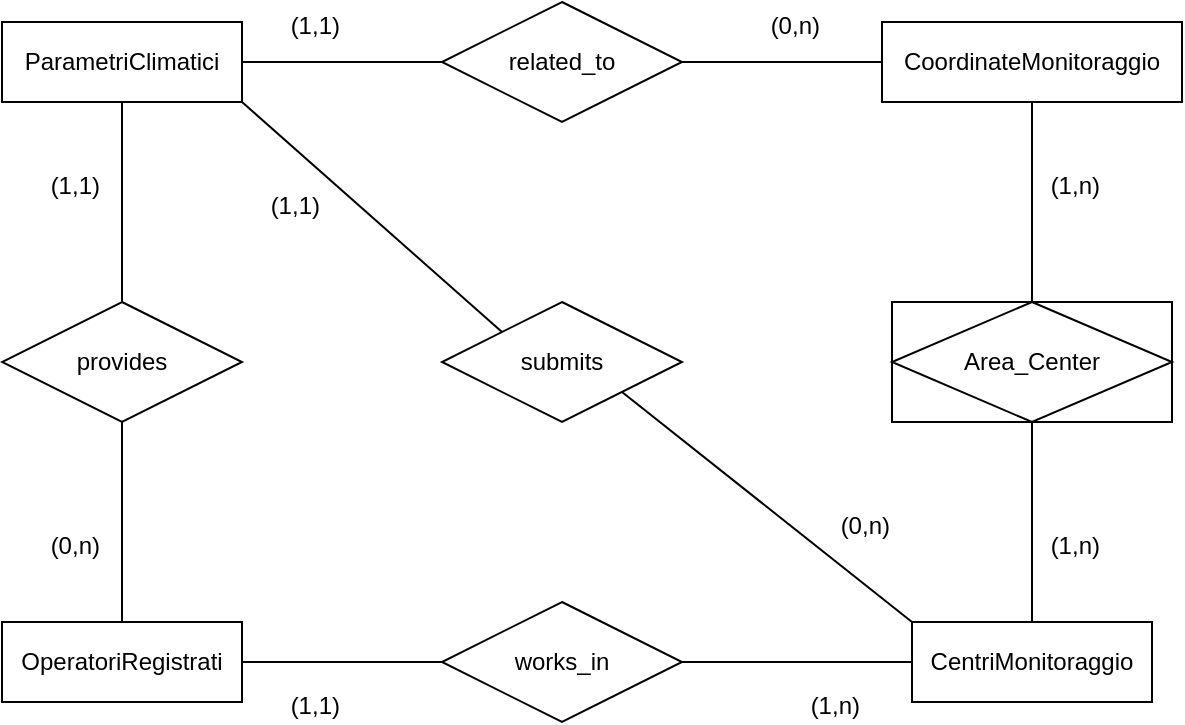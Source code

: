 <mxfile version="21.1.2" type="device">
  <diagram id="R2lEEEUBdFMjLlhIrx00" name="Page-1">
    <mxGraphModel dx="652" dy="655" grid="1" gridSize="10" guides="1" tooltips="1" connect="1" arrows="1" fold="1" page="1" pageScale="1" pageWidth="850" pageHeight="1100" math="0" shadow="0" extFonts="Permanent Marker^https://fonts.googleapis.com/css?family=Permanent+Marker">
      <root>
        <mxCell id="0" />
        <mxCell id="1" parent="0" />
        <mxCell id="W1rVO1uqkfAd63s_OXta-2" value="OperatoriRegistrati" style="whiteSpace=wrap;html=1;align=center;" vertex="1" parent="1">
          <mxGeometry x="120" y="620" width="120" height="40" as="geometry" />
        </mxCell>
        <mxCell id="W1rVO1uqkfAd63s_OXta-3" value="CoordinateMonitoraggio" style="whiteSpace=wrap;html=1;align=center;" vertex="1" parent="1">
          <mxGeometry x="560" y="320" width="150" height="40" as="geometry" />
        </mxCell>
        <mxCell id="W1rVO1uqkfAd63s_OXta-4" value="ParametriClimatici" style="whiteSpace=wrap;html=1;align=center;" vertex="1" parent="1">
          <mxGeometry x="120" y="320" width="120" height="40" as="geometry" />
        </mxCell>
        <mxCell id="W1rVO1uqkfAd63s_OXta-5" value="CentriMonitoraggio" style="whiteSpace=wrap;html=1;align=center;" vertex="1" parent="1">
          <mxGeometry x="575" y="620" width="120" height="40" as="geometry" />
        </mxCell>
        <mxCell id="W1rVO1uqkfAd63s_OXta-6" value="Area_Center" style="shape=associativeEntity;whiteSpace=wrap;html=1;align=center;" vertex="1" parent="1">
          <mxGeometry x="565" y="460" width="140" height="60" as="geometry" />
        </mxCell>
        <mxCell id="W1rVO1uqkfAd63s_OXta-7" value="related_to" style="shape=rhombus;perimeter=rhombusPerimeter;whiteSpace=wrap;html=1;align=center;" vertex="1" parent="1">
          <mxGeometry x="340" y="310" width="120" height="60" as="geometry" />
        </mxCell>
        <mxCell id="W1rVO1uqkfAd63s_OXta-8" value="works_in" style="shape=rhombus;perimeter=rhombusPerimeter;whiteSpace=wrap;html=1;align=center;" vertex="1" parent="1">
          <mxGeometry x="340" y="610" width="120" height="60" as="geometry" />
        </mxCell>
        <mxCell id="W1rVO1uqkfAd63s_OXta-9" value="provides" style="shape=rhombus;perimeter=rhombusPerimeter;whiteSpace=wrap;html=1;align=center;" vertex="1" parent="1">
          <mxGeometry x="120" y="460" width="120" height="60" as="geometry" />
        </mxCell>
        <mxCell id="W1rVO1uqkfAd63s_OXta-11" value="" style="endArrow=none;html=1;rounded=0;exitX=0.5;exitY=0;exitDx=0;exitDy=0;entryX=0.5;entryY=1;entryDx=0;entryDy=0;" edge="1" parent="1" source="W1rVO1uqkfAd63s_OXta-2" target="W1rVO1uqkfAd63s_OXta-9">
          <mxGeometry relative="1" as="geometry">
            <mxPoint x="300" y="490" as="sourcePoint" />
            <mxPoint x="460" y="490" as="targetPoint" />
          </mxGeometry>
        </mxCell>
        <mxCell id="W1rVO1uqkfAd63s_OXta-12" value="(1,1)" style="resizable=0;html=1;whiteSpace=wrap;align=right;verticalAlign=bottom;" connectable="0" vertex="1" parent="W1rVO1uqkfAd63s_OXta-11">
          <mxGeometry x="1" relative="1" as="geometry">
            <mxPoint x="-10" y="-110" as="offset" />
          </mxGeometry>
        </mxCell>
        <mxCell id="W1rVO1uqkfAd63s_OXta-13" value="" style="endArrow=none;html=1;rounded=0;exitX=0.5;exitY=0;exitDx=0;exitDy=0;entryX=0.5;entryY=1;entryDx=0;entryDy=0;" edge="1" parent="1" source="W1rVO1uqkfAd63s_OXta-9" target="W1rVO1uqkfAd63s_OXta-4">
          <mxGeometry relative="1" as="geometry">
            <mxPoint x="239.5" y="500" as="sourcePoint" />
            <mxPoint x="270" y="450" as="targetPoint" />
          </mxGeometry>
        </mxCell>
        <mxCell id="W1rVO1uqkfAd63s_OXta-14" value="(0,n)" style="resizable=0;html=1;whiteSpace=wrap;align=right;verticalAlign=bottom;" connectable="0" vertex="1" parent="W1rVO1uqkfAd63s_OXta-13">
          <mxGeometry x="1" relative="1" as="geometry">
            <mxPoint x="-10" y="230" as="offset" />
          </mxGeometry>
        </mxCell>
        <mxCell id="W1rVO1uqkfAd63s_OXta-16" value="" style="endArrow=none;html=1;rounded=0;exitX=0;exitY=0.5;exitDx=0;exitDy=0;entryX=1;entryY=0.5;entryDx=0;entryDy=0;" edge="1" parent="1" source="W1rVO1uqkfAd63s_OXta-7" target="W1rVO1uqkfAd63s_OXta-4">
          <mxGeometry relative="1" as="geometry">
            <mxPoint x="400" y="379" as="sourcePoint" />
            <mxPoint x="350" y="379" as="targetPoint" />
          </mxGeometry>
        </mxCell>
        <mxCell id="W1rVO1uqkfAd63s_OXta-17" value="(0,n)" style="resizable=0;html=1;whiteSpace=wrap;align=right;verticalAlign=bottom;" connectable="0" vertex="1" parent="W1rVO1uqkfAd63s_OXta-16">
          <mxGeometry x="1" relative="1" as="geometry">
            <mxPoint x="290" y="-10" as="offset" />
          </mxGeometry>
        </mxCell>
        <mxCell id="W1rVO1uqkfAd63s_OXta-18" value="" style="endArrow=none;html=1;rounded=0;exitX=0;exitY=0.5;exitDx=0;exitDy=0;entryX=1;entryY=0.5;entryDx=0;entryDy=0;" edge="1" parent="1" source="W1rVO1uqkfAd63s_OXta-3" target="W1rVO1uqkfAd63s_OXta-7">
          <mxGeometry relative="1" as="geometry">
            <mxPoint x="575" y="380" as="sourcePoint" />
            <mxPoint x="465" y="380" as="targetPoint" />
          </mxGeometry>
        </mxCell>
        <mxCell id="W1rVO1uqkfAd63s_OXta-19" value="(1,1)" style="resizable=0;html=1;whiteSpace=wrap;align=right;verticalAlign=bottom;" connectable="0" vertex="1" parent="W1rVO1uqkfAd63s_OXta-18">
          <mxGeometry x="1" relative="1" as="geometry">
            <mxPoint x="-170" y="-10" as="offset" />
          </mxGeometry>
        </mxCell>
        <mxCell id="W1rVO1uqkfAd63s_OXta-20" value="" style="endArrow=none;html=1;rounded=0;exitX=0.5;exitY=0;exitDx=0;exitDy=0;entryX=0.5;entryY=1;entryDx=0;entryDy=0;" edge="1" parent="1" source="W1rVO1uqkfAd63s_OXta-6" target="W1rVO1uqkfAd63s_OXta-3">
          <mxGeometry relative="1" as="geometry">
            <mxPoint x="630" y="470" as="sourcePoint" />
            <mxPoint x="630" y="370" as="targetPoint" />
          </mxGeometry>
        </mxCell>
        <mxCell id="W1rVO1uqkfAd63s_OXta-21" value="(1,n)" style="resizable=0;html=1;whiteSpace=wrap;align=right;verticalAlign=bottom;" connectable="0" vertex="1" parent="W1rVO1uqkfAd63s_OXta-20">
          <mxGeometry x="1" relative="1" as="geometry">
            <mxPoint x="35" y="50" as="offset" />
          </mxGeometry>
        </mxCell>
        <mxCell id="W1rVO1uqkfAd63s_OXta-22" value="" style="endArrow=none;html=1;rounded=0;entryX=0.5;entryY=1;entryDx=0;entryDy=0;exitX=0.5;exitY=0;exitDx=0;exitDy=0;" edge="1" parent="1" source="W1rVO1uqkfAd63s_OXta-5" target="W1rVO1uqkfAd63s_OXta-6">
          <mxGeometry relative="1" as="geometry">
            <mxPoint x="670" y="590" as="sourcePoint" />
            <mxPoint x="660" y="530" as="targetPoint" />
          </mxGeometry>
        </mxCell>
        <mxCell id="W1rVO1uqkfAd63s_OXta-23" value="(1,n)" style="resizable=0;html=1;whiteSpace=wrap;align=right;verticalAlign=bottom;" connectable="0" vertex="1" parent="W1rVO1uqkfAd63s_OXta-22">
          <mxGeometry x="1" relative="1" as="geometry">
            <mxPoint x="35" y="70" as="offset" />
          </mxGeometry>
        </mxCell>
        <mxCell id="W1rVO1uqkfAd63s_OXta-24" value="" style="endArrow=none;html=1;rounded=0;exitX=0;exitY=0.5;exitDx=0;exitDy=0;entryX=1;entryY=0.5;entryDx=0;entryDy=0;" edge="1" parent="1" source="W1rVO1uqkfAd63s_OXta-8" target="W1rVO1uqkfAd63s_OXta-2">
          <mxGeometry relative="1" as="geometry">
            <mxPoint x="360" y="350" as="sourcePoint" />
            <mxPoint x="250" y="350" as="targetPoint" />
          </mxGeometry>
        </mxCell>
        <mxCell id="W1rVO1uqkfAd63s_OXta-25" value="(1,n)" style="resizable=0;html=1;whiteSpace=wrap;align=right;verticalAlign=bottom;" connectable="0" vertex="1" parent="W1rVO1uqkfAd63s_OXta-24">
          <mxGeometry x="1" relative="1" as="geometry">
            <mxPoint x="310" y="30" as="offset" />
          </mxGeometry>
        </mxCell>
        <mxCell id="W1rVO1uqkfAd63s_OXta-27" value="" style="endArrow=none;html=1;rounded=0;exitX=0;exitY=0.5;exitDx=0;exitDy=0;entryX=1;entryY=0.5;entryDx=0;entryDy=0;" edge="1" parent="1" source="W1rVO1uqkfAd63s_OXta-5" target="W1rVO1uqkfAd63s_OXta-8">
          <mxGeometry relative="1" as="geometry">
            <mxPoint x="570" y="650" as="sourcePoint" />
            <mxPoint x="460" y="650" as="targetPoint" />
          </mxGeometry>
        </mxCell>
        <mxCell id="W1rVO1uqkfAd63s_OXta-28" value="(1,1)" style="resizable=0;html=1;whiteSpace=wrap;align=right;verticalAlign=bottom;" connectable="0" vertex="1" parent="W1rVO1uqkfAd63s_OXta-27">
          <mxGeometry x="1" relative="1" as="geometry">
            <mxPoint x="-170" y="30" as="offset" />
          </mxGeometry>
        </mxCell>
        <mxCell id="W1rVO1uqkfAd63s_OXta-33" value="submits" style="shape=rhombus;perimeter=rhombusPerimeter;whiteSpace=wrap;html=1;align=center;" vertex="1" parent="1">
          <mxGeometry x="340" y="460" width="120" height="60" as="geometry" />
        </mxCell>
        <mxCell id="W1rVO1uqkfAd63s_OXta-34" value="(1,1)" style="resizable=0;html=1;whiteSpace=wrap;align=right;verticalAlign=bottom;" connectable="0" vertex="1" parent="1">
          <mxGeometry x="280" y="420" as="geometry" />
        </mxCell>
        <mxCell id="W1rVO1uqkfAd63s_OXta-35" value="" style="endArrow=none;html=1;rounded=0;exitX=0;exitY=0;exitDx=0;exitDy=0;entryX=1;entryY=1;entryDx=0;entryDy=0;" edge="1" parent="1" source="W1rVO1uqkfAd63s_OXta-33" target="W1rVO1uqkfAd63s_OXta-4">
          <mxGeometry relative="1" as="geometry">
            <mxPoint x="190" y="470" as="sourcePoint" />
            <mxPoint x="190" y="370" as="targetPoint" />
          </mxGeometry>
        </mxCell>
        <mxCell id="W1rVO1uqkfAd63s_OXta-37" value="" style="endArrow=none;html=1;rounded=0;exitX=0;exitY=0;exitDx=0;exitDy=0;entryX=1;entryY=1;entryDx=0;entryDy=0;" edge="1" parent="1" source="W1rVO1uqkfAd63s_OXta-5" target="W1rVO1uqkfAd63s_OXta-33">
          <mxGeometry relative="1" as="geometry">
            <mxPoint x="190" y="630" as="sourcePoint" />
            <mxPoint x="190" y="530" as="targetPoint" />
          </mxGeometry>
        </mxCell>
        <mxCell id="W1rVO1uqkfAd63s_OXta-39" value="(0,n)" style="resizable=0;html=1;whiteSpace=wrap;align=right;verticalAlign=bottom;" connectable="0" vertex="1" parent="1">
          <mxGeometry x="565" y="580" as="geometry" />
        </mxCell>
      </root>
    </mxGraphModel>
  </diagram>
</mxfile>
